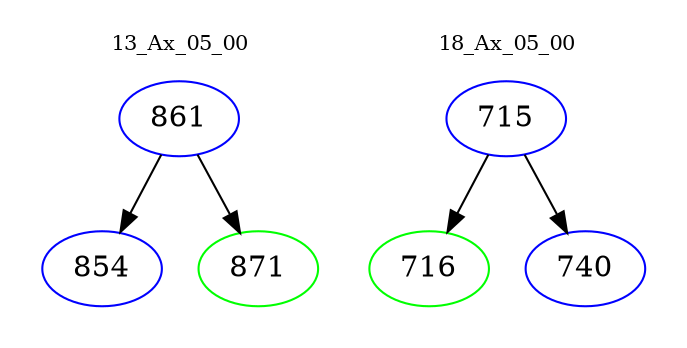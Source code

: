 digraph{
subgraph cluster_0 {
color = white
label = "13_Ax_05_00";
fontsize=10;
T0_861 [label="861", color="blue"]
T0_861 -> T0_854 [color="black"]
T0_854 [label="854", color="blue"]
T0_861 -> T0_871 [color="black"]
T0_871 [label="871", color="green"]
}
subgraph cluster_1 {
color = white
label = "18_Ax_05_00";
fontsize=10;
T1_715 [label="715", color="blue"]
T1_715 -> T1_716 [color="black"]
T1_716 [label="716", color="green"]
T1_715 -> T1_740 [color="black"]
T1_740 [label="740", color="blue"]
}
}
